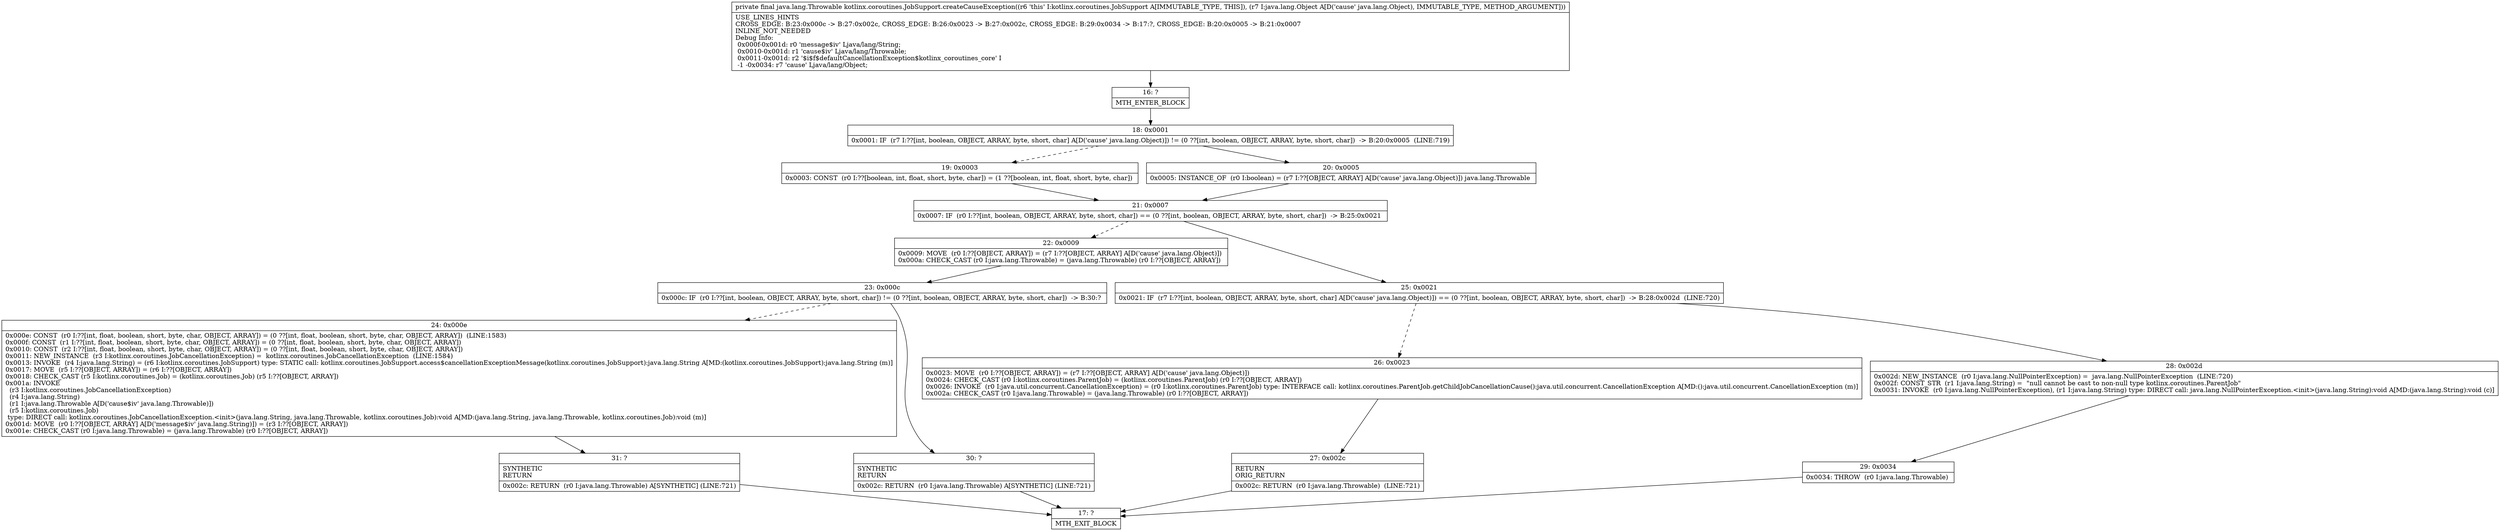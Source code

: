 digraph "CFG forkotlinx.coroutines.JobSupport.createCauseException(Ljava\/lang\/Object;)Ljava\/lang\/Throwable;" {
Node_16 [shape=record,label="{16\:\ ?|MTH_ENTER_BLOCK\l}"];
Node_18 [shape=record,label="{18\:\ 0x0001|0x0001: IF  (r7 I:??[int, boolean, OBJECT, ARRAY, byte, short, char] A[D('cause' java.lang.Object)]) != (0 ??[int, boolean, OBJECT, ARRAY, byte, short, char])  \-\> B:20:0x0005  (LINE:719)\l}"];
Node_19 [shape=record,label="{19\:\ 0x0003|0x0003: CONST  (r0 I:??[boolean, int, float, short, byte, char]) = (1 ??[boolean, int, float, short, byte, char]) \l}"];
Node_21 [shape=record,label="{21\:\ 0x0007|0x0007: IF  (r0 I:??[int, boolean, OBJECT, ARRAY, byte, short, char]) == (0 ??[int, boolean, OBJECT, ARRAY, byte, short, char])  \-\> B:25:0x0021 \l}"];
Node_22 [shape=record,label="{22\:\ 0x0009|0x0009: MOVE  (r0 I:??[OBJECT, ARRAY]) = (r7 I:??[OBJECT, ARRAY] A[D('cause' java.lang.Object)]) \l0x000a: CHECK_CAST (r0 I:java.lang.Throwable) = (java.lang.Throwable) (r0 I:??[OBJECT, ARRAY]) \l}"];
Node_23 [shape=record,label="{23\:\ 0x000c|0x000c: IF  (r0 I:??[int, boolean, OBJECT, ARRAY, byte, short, char]) != (0 ??[int, boolean, OBJECT, ARRAY, byte, short, char])  \-\> B:30:? \l}"];
Node_24 [shape=record,label="{24\:\ 0x000e|0x000e: CONST  (r0 I:??[int, float, boolean, short, byte, char, OBJECT, ARRAY]) = (0 ??[int, float, boolean, short, byte, char, OBJECT, ARRAY])  (LINE:1583)\l0x000f: CONST  (r1 I:??[int, float, boolean, short, byte, char, OBJECT, ARRAY]) = (0 ??[int, float, boolean, short, byte, char, OBJECT, ARRAY]) \l0x0010: CONST  (r2 I:??[int, float, boolean, short, byte, char, OBJECT, ARRAY]) = (0 ??[int, float, boolean, short, byte, char, OBJECT, ARRAY]) \l0x0011: NEW_INSTANCE  (r3 I:kotlinx.coroutines.JobCancellationException) =  kotlinx.coroutines.JobCancellationException  (LINE:1584)\l0x0013: INVOKE  (r4 I:java.lang.String) = (r6 I:kotlinx.coroutines.JobSupport) type: STATIC call: kotlinx.coroutines.JobSupport.access$cancellationExceptionMessage(kotlinx.coroutines.JobSupport):java.lang.String A[MD:(kotlinx.coroutines.JobSupport):java.lang.String (m)]\l0x0017: MOVE  (r5 I:??[OBJECT, ARRAY]) = (r6 I:??[OBJECT, ARRAY]) \l0x0018: CHECK_CAST (r5 I:kotlinx.coroutines.Job) = (kotlinx.coroutines.Job) (r5 I:??[OBJECT, ARRAY]) \l0x001a: INVOKE  \l  (r3 I:kotlinx.coroutines.JobCancellationException)\l  (r4 I:java.lang.String)\l  (r1 I:java.lang.Throwable A[D('cause$iv' java.lang.Throwable)])\l  (r5 I:kotlinx.coroutines.Job)\l type: DIRECT call: kotlinx.coroutines.JobCancellationException.\<init\>(java.lang.String, java.lang.Throwable, kotlinx.coroutines.Job):void A[MD:(java.lang.String, java.lang.Throwable, kotlinx.coroutines.Job):void (m)]\l0x001d: MOVE  (r0 I:??[OBJECT, ARRAY] A[D('message$iv' java.lang.String)]) = (r3 I:??[OBJECT, ARRAY]) \l0x001e: CHECK_CAST (r0 I:java.lang.Throwable) = (java.lang.Throwable) (r0 I:??[OBJECT, ARRAY]) \l}"];
Node_31 [shape=record,label="{31\:\ ?|SYNTHETIC\lRETURN\l|0x002c: RETURN  (r0 I:java.lang.Throwable) A[SYNTHETIC] (LINE:721)\l}"];
Node_17 [shape=record,label="{17\:\ ?|MTH_EXIT_BLOCK\l}"];
Node_30 [shape=record,label="{30\:\ ?|SYNTHETIC\lRETURN\l|0x002c: RETURN  (r0 I:java.lang.Throwable) A[SYNTHETIC] (LINE:721)\l}"];
Node_25 [shape=record,label="{25\:\ 0x0021|0x0021: IF  (r7 I:??[int, boolean, OBJECT, ARRAY, byte, short, char] A[D('cause' java.lang.Object)]) == (0 ??[int, boolean, OBJECT, ARRAY, byte, short, char])  \-\> B:28:0x002d  (LINE:720)\l}"];
Node_26 [shape=record,label="{26\:\ 0x0023|0x0023: MOVE  (r0 I:??[OBJECT, ARRAY]) = (r7 I:??[OBJECT, ARRAY] A[D('cause' java.lang.Object)]) \l0x0024: CHECK_CAST (r0 I:kotlinx.coroutines.ParentJob) = (kotlinx.coroutines.ParentJob) (r0 I:??[OBJECT, ARRAY]) \l0x0026: INVOKE  (r0 I:java.util.concurrent.CancellationException) = (r0 I:kotlinx.coroutines.ParentJob) type: INTERFACE call: kotlinx.coroutines.ParentJob.getChildJobCancellationCause():java.util.concurrent.CancellationException A[MD:():java.util.concurrent.CancellationException (m)]\l0x002a: CHECK_CAST (r0 I:java.lang.Throwable) = (java.lang.Throwable) (r0 I:??[OBJECT, ARRAY]) \l}"];
Node_27 [shape=record,label="{27\:\ 0x002c|RETURN\lORIG_RETURN\l|0x002c: RETURN  (r0 I:java.lang.Throwable)  (LINE:721)\l}"];
Node_28 [shape=record,label="{28\:\ 0x002d|0x002d: NEW_INSTANCE  (r0 I:java.lang.NullPointerException) =  java.lang.NullPointerException  (LINE:720)\l0x002f: CONST_STR  (r1 I:java.lang.String) =  \"null cannot be cast to non\-null type kotlinx.coroutines.ParentJob\" \l0x0031: INVOKE  (r0 I:java.lang.NullPointerException), (r1 I:java.lang.String) type: DIRECT call: java.lang.NullPointerException.\<init\>(java.lang.String):void A[MD:(java.lang.String):void (c)]\l}"];
Node_29 [shape=record,label="{29\:\ 0x0034|0x0034: THROW  (r0 I:java.lang.Throwable) \l}"];
Node_20 [shape=record,label="{20\:\ 0x0005|0x0005: INSTANCE_OF  (r0 I:boolean) = (r7 I:??[OBJECT, ARRAY] A[D('cause' java.lang.Object)]) java.lang.Throwable \l}"];
MethodNode[shape=record,label="{private final java.lang.Throwable kotlinx.coroutines.JobSupport.createCauseException((r6 'this' I:kotlinx.coroutines.JobSupport A[IMMUTABLE_TYPE, THIS]), (r7 I:java.lang.Object A[D('cause' java.lang.Object), IMMUTABLE_TYPE, METHOD_ARGUMENT]))  | USE_LINES_HINTS\lCROSS_EDGE: B:23:0x000c \-\> B:27:0x002c, CROSS_EDGE: B:26:0x0023 \-\> B:27:0x002c, CROSS_EDGE: B:29:0x0034 \-\> B:17:?, CROSS_EDGE: B:20:0x0005 \-\> B:21:0x0007\lINLINE_NOT_NEEDED\lDebug Info:\l  0x000f\-0x001d: r0 'message$iv' Ljava\/lang\/String;\l  0x0010\-0x001d: r1 'cause$iv' Ljava\/lang\/Throwable;\l  0x0011\-0x001d: r2 '$i$f$defaultCancellationException$kotlinx_coroutines_core' I\l  \-1 \-0x0034: r7 'cause' Ljava\/lang\/Object;\l}"];
MethodNode -> Node_16;Node_16 -> Node_18;
Node_18 -> Node_19[style=dashed];
Node_18 -> Node_20;
Node_19 -> Node_21;
Node_21 -> Node_22[style=dashed];
Node_21 -> Node_25;
Node_22 -> Node_23;
Node_23 -> Node_24[style=dashed];
Node_23 -> Node_30;
Node_24 -> Node_31;
Node_31 -> Node_17;
Node_30 -> Node_17;
Node_25 -> Node_26[style=dashed];
Node_25 -> Node_28;
Node_26 -> Node_27;
Node_27 -> Node_17;
Node_28 -> Node_29;
Node_29 -> Node_17;
Node_20 -> Node_21;
}

